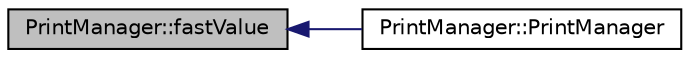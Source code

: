 digraph "PrintManager::fastValue"
{
  edge [fontname="Helvetica",fontsize="10",labelfontname="Helvetica",labelfontsize="10"];
  node [fontname="Helvetica",fontsize="10",shape=record];
  rankdir="LR";
  Node1 [label="PrintManager::fastValue",height=0.2,width=0.4,color="black", fillcolor="grey75", style="filled", fontcolor="black"];
  Node1 -> Node2 [dir="back",color="midnightblue",fontsize="10",style="solid",fontname="Helvetica"];
  Node2 [label="PrintManager::PrintManager",height=0.2,width=0.4,color="black", fillcolor="white", style="filled",URL="$class_print_manager.html#ac1212bb44b3c100bd67041d878977058"];
}
